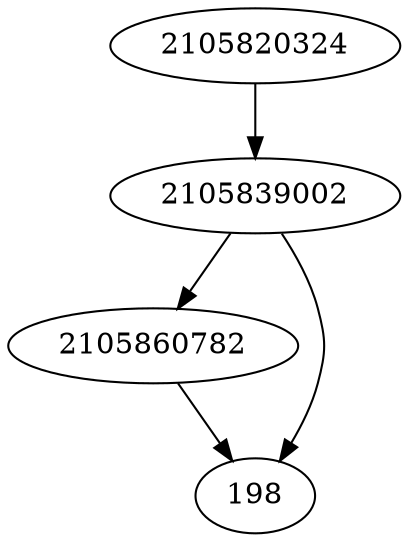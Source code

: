 strict digraph  {
2105839002;
2105820324;
2105860782;
198;
2105839002 -> 2105860782;
2105839002 -> 198;
2105820324 -> 2105839002;
2105860782 -> 198;
}
